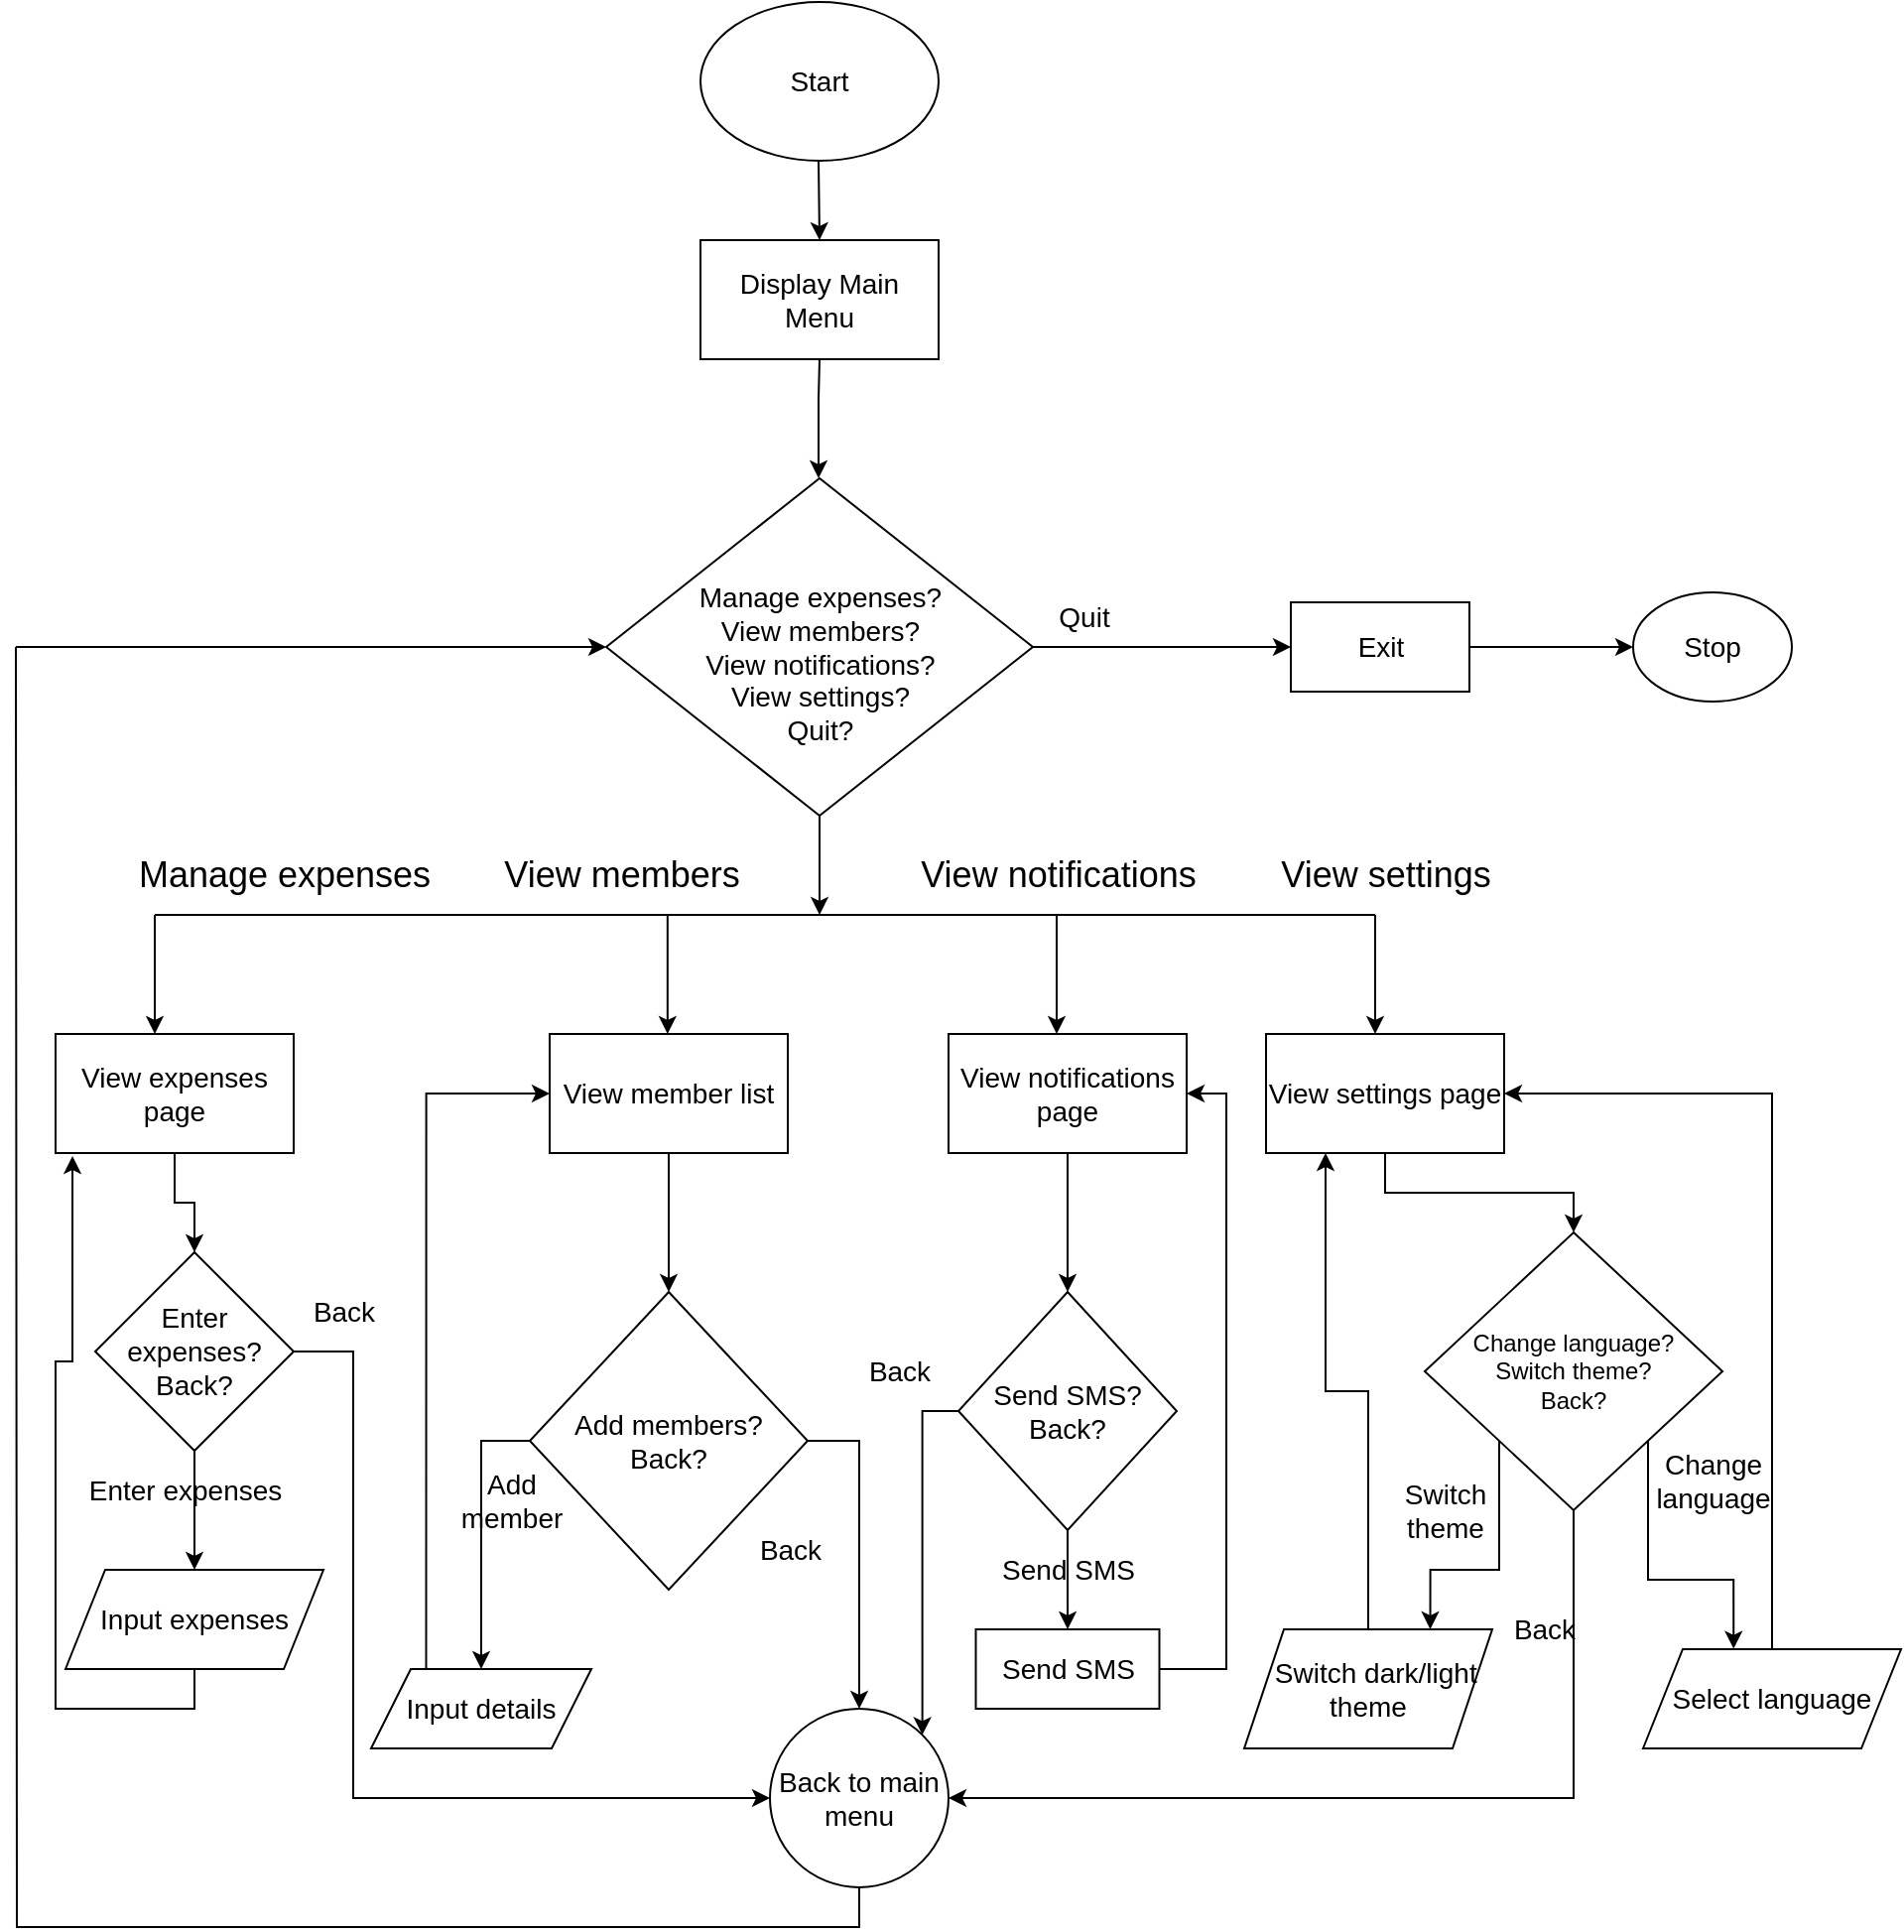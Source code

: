 <mxfile version="21.1.8">
  <diagram name="Page-1" id="Odwkx8rwiTy1Kvn3aBWq">
    <mxGraphModel dx="1034" dy="481" grid="1" gridSize="10" guides="1" tooltips="1" connect="1" arrows="1" fold="1" page="1" pageScale="1" pageWidth="1200" pageHeight="1600" math="0" shadow="0">
      <root>
        <mxCell id="0" />
        <mxCell id="1" parent="0" />
        <mxCell id="83Wj5uCAMCzyoMkEMiXE-1" value="&lt;font style=&quot;font-size: 14px;&quot;&gt;Start&lt;/font&gt;" style="ellipse;whiteSpace=wrap;html=1;" parent="1" vertex="1">
          <mxGeometry x="375" y="20" width="120" height="80" as="geometry" />
        </mxCell>
        <mxCell id="83Wj5uCAMCzyoMkEMiXE-2" value="&lt;font style=&quot;font-size: 14px;&quot;&gt;Display Main Menu&lt;/font&gt;" style="rounded=0;whiteSpace=wrap;html=1;" parent="1" vertex="1">
          <mxGeometry x="375" y="140" width="120" height="60" as="geometry" />
        </mxCell>
        <mxCell id="83Wj5uCAMCzyoMkEMiXE-10" style="edgeStyle=orthogonalEdgeStyle;rounded=0;orthogonalLoop=1;jettySize=auto;html=1;exitX=0.5;exitY=1;exitDx=0;exitDy=0;" parent="1" source="83Wj5uCAMCzyoMkEMiXE-3" edge="1">
          <mxGeometry relative="1" as="geometry">
            <mxPoint x="435" y="480" as="targetPoint" />
          </mxGeometry>
        </mxCell>
        <mxCell id="83Wj5uCAMCzyoMkEMiXE-103" value="" style="edgeStyle=orthogonalEdgeStyle;rounded=0;orthogonalLoop=1;jettySize=auto;html=1;" parent="1" source="83Wj5uCAMCzyoMkEMiXE-3" target="83Wj5uCAMCzyoMkEMiXE-102" edge="1">
          <mxGeometry relative="1" as="geometry" />
        </mxCell>
        <mxCell id="83Wj5uCAMCzyoMkEMiXE-3" value="&lt;font style=&quot;font-size: 14px;&quot;&gt;&lt;br&gt;Manage expenses?&lt;br&gt;View members?&lt;br&gt;View notifications?&lt;br&gt;View settings?&lt;br&gt;Quit?&lt;/font&gt;" style="rhombus;whiteSpace=wrap;html=1;" parent="1" vertex="1">
          <mxGeometry x="327.5" y="260" width="215" height="170" as="geometry" />
        </mxCell>
        <mxCell id="83Wj5uCAMCzyoMkEMiXE-4" value="" style="endArrow=classic;html=1;rounded=0;" parent="1" edge="1">
          <mxGeometry width="50" height="50" relative="1" as="geometry">
            <mxPoint x="435" y="200" as="sourcePoint" />
            <mxPoint x="434.5" y="260" as="targetPoint" />
            <Array as="points">
              <mxPoint x="434.5" y="220" />
            </Array>
          </mxGeometry>
        </mxCell>
        <mxCell id="83Wj5uCAMCzyoMkEMiXE-7" value="" style="endArrow=classic;html=1;rounded=0;" parent="1" edge="1">
          <mxGeometry width="50" height="50" relative="1" as="geometry">
            <mxPoint x="434.5" y="100" as="sourcePoint" />
            <mxPoint x="435" y="140" as="targetPoint" />
          </mxGeometry>
        </mxCell>
        <mxCell id="83Wj5uCAMCzyoMkEMiXE-9" value="" style="endArrow=none;html=1;rounded=0;" parent="1" edge="1">
          <mxGeometry width="50" height="50" relative="1" as="geometry">
            <mxPoint x="100" y="480" as="sourcePoint" />
            <mxPoint x="715" y="480" as="targetPoint" />
            <Array as="points">
              <mxPoint x="435" y="480" />
            </Array>
          </mxGeometry>
        </mxCell>
        <mxCell id="83Wj5uCAMCzyoMkEMiXE-11" value="" style="endArrow=classic;html=1;rounded=0;" parent="1" edge="1">
          <mxGeometry width="50" height="50" relative="1" as="geometry">
            <mxPoint x="100" y="480" as="sourcePoint" />
            <mxPoint x="100" y="540" as="targetPoint" />
          </mxGeometry>
        </mxCell>
        <mxCell id="83Wj5uCAMCzyoMkEMiXE-12" value="" style="endArrow=classic;html=1;rounded=0;" parent="1" edge="1">
          <mxGeometry width="50" height="50" relative="1" as="geometry">
            <mxPoint x="554.5" y="480" as="sourcePoint" />
            <mxPoint x="554.5" y="540" as="targetPoint" />
          </mxGeometry>
        </mxCell>
        <mxCell id="83Wj5uCAMCzyoMkEMiXE-13" value="" style="endArrow=classic;html=1;rounded=0;" parent="1" edge="1">
          <mxGeometry width="50" height="50" relative="1" as="geometry">
            <mxPoint x="358.41" y="480" as="sourcePoint" />
            <mxPoint x="358.41" y="540" as="targetPoint" />
          </mxGeometry>
        </mxCell>
        <mxCell id="83Wj5uCAMCzyoMkEMiXE-14" value="" style="endArrow=classic;html=1;rounded=0;" parent="1" edge="1">
          <mxGeometry width="50" height="50" relative="1" as="geometry">
            <mxPoint x="715" y="480" as="sourcePoint" />
            <mxPoint x="715" y="540" as="targetPoint" />
          </mxGeometry>
        </mxCell>
        <mxCell id="83Wj5uCAMCzyoMkEMiXE-16" value="&lt;font style=&quot;font-size: 18px;&quot;&gt;Manage expenses&lt;/font&gt;" style="text;html=1;align=center;verticalAlign=middle;resizable=0;points=[];autosize=1;strokeColor=none;fillColor=none;" parent="1" vertex="1">
          <mxGeometry x="80" y="440" width="170" height="40" as="geometry" />
        </mxCell>
        <mxCell id="83Wj5uCAMCzyoMkEMiXE-17" value="&lt;font style=&quot;font-size: 18px;&quot;&gt;View members&lt;/font&gt;" style="text;html=1;align=center;verticalAlign=middle;resizable=0;points=[];autosize=1;strokeColor=none;fillColor=none;" parent="1" vertex="1">
          <mxGeometry x="265" y="440" width="140" height="40" as="geometry" />
        </mxCell>
        <mxCell id="83Wj5uCAMCzyoMkEMiXE-18" value="&lt;font style=&quot;font-size: 18px;&quot;&gt;View notifications&lt;/font&gt;" style="text;html=1;align=center;verticalAlign=middle;resizable=0;points=[];autosize=1;strokeColor=none;fillColor=none;" parent="1" vertex="1">
          <mxGeometry x="475" y="440" width="160" height="40" as="geometry" />
        </mxCell>
        <mxCell id="83Wj5uCAMCzyoMkEMiXE-19" value="&lt;font style=&quot;font-size: 18px;&quot;&gt;View settings&lt;/font&gt;" style="text;html=1;align=center;verticalAlign=middle;resizable=0;points=[];autosize=1;strokeColor=none;fillColor=none;" parent="1" vertex="1">
          <mxGeometry x="655" y="440" width="130" height="40" as="geometry" />
        </mxCell>
        <mxCell id="83Wj5uCAMCzyoMkEMiXE-47" value="" style="edgeStyle=orthogonalEdgeStyle;rounded=0;orthogonalLoop=1;jettySize=auto;html=1;" parent="1" source="83Wj5uCAMCzyoMkEMiXE-20" target="83Wj5uCAMCzyoMkEMiXE-46" edge="1">
          <mxGeometry relative="1" as="geometry" />
        </mxCell>
        <mxCell id="83Wj5uCAMCzyoMkEMiXE-20" value="&lt;font style=&quot;font-size: 14px;&quot;&gt;View expenses page&lt;/font&gt;" style="rounded=0;whiteSpace=wrap;html=1;" parent="1" vertex="1">
          <mxGeometry x="50" y="540" width="120" height="60" as="geometry" />
        </mxCell>
        <mxCell id="83Wj5uCAMCzyoMkEMiXE-28" value="" style="edgeStyle=orthogonalEdgeStyle;rounded=0;orthogonalLoop=1;jettySize=auto;html=1;" parent="1" source="83Wj5uCAMCzyoMkEMiXE-21" target="83Wj5uCAMCzyoMkEMiXE-27" edge="1">
          <mxGeometry relative="1" as="geometry" />
        </mxCell>
        <mxCell id="83Wj5uCAMCzyoMkEMiXE-21" value="&lt;font style=&quot;font-size: 14px;&quot;&gt;View member list&lt;/font&gt;" style="rounded=0;whiteSpace=wrap;html=1;" parent="1" vertex="1">
          <mxGeometry x="299" y="540" width="120" height="60" as="geometry" />
        </mxCell>
        <mxCell id="83Wj5uCAMCzyoMkEMiXE-65" value="" style="edgeStyle=orthogonalEdgeStyle;rounded=0;orthogonalLoop=1;jettySize=auto;html=1;" parent="1" source="83Wj5uCAMCzyoMkEMiXE-22" target="83Wj5uCAMCzyoMkEMiXE-64" edge="1">
          <mxGeometry relative="1" as="geometry" />
        </mxCell>
        <mxCell id="83Wj5uCAMCzyoMkEMiXE-22" value="&lt;font style=&quot;font-size: 14px;&quot;&gt;View notifications page&lt;/font&gt;" style="rounded=0;whiteSpace=wrap;html=1;" parent="1" vertex="1">
          <mxGeometry x="500" y="540" width="120" height="60" as="geometry" />
        </mxCell>
        <mxCell id="83Wj5uCAMCzyoMkEMiXE-85" value="" style="edgeStyle=orthogonalEdgeStyle;rounded=0;orthogonalLoop=1;jettySize=auto;html=1;" parent="1" source="83Wj5uCAMCzyoMkEMiXE-23" target="83Wj5uCAMCzyoMkEMiXE-84" edge="1">
          <mxGeometry relative="1" as="geometry" />
        </mxCell>
        <mxCell id="83Wj5uCAMCzyoMkEMiXE-23" value="&lt;font style=&quot;font-size: 14px;&quot;&gt;View settings page&lt;/font&gt;" style="rounded=0;whiteSpace=wrap;html=1;" parent="1" vertex="1">
          <mxGeometry x="660" y="540" width="120" height="60" as="geometry" />
        </mxCell>
        <mxCell id="83Wj5uCAMCzyoMkEMiXE-36" style="edgeStyle=orthogonalEdgeStyle;rounded=0;orthogonalLoop=1;jettySize=auto;html=1;exitX=0;exitY=0.5;exitDx=0;exitDy=0;entryX=0.5;entryY=0;entryDx=0;entryDy=0;" parent="1" source="83Wj5uCAMCzyoMkEMiXE-27" target="83Wj5uCAMCzyoMkEMiXE-33" edge="1">
          <mxGeometry relative="1" as="geometry" />
        </mxCell>
        <mxCell id="JMQAI7Z7ulw4zDSkYHIL-11" style="edgeStyle=orthogonalEdgeStyle;rounded=0;orthogonalLoop=1;jettySize=auto;html=1;exitX=1;exitY=0.5;exitDx=0;exitDy=0;entryX=0.5;entryY=0;entryDx=0;entryDy=0;" edge="1" parent="1" source="83Wj5uCAMCzyoMkEMiXE-27" target="83Wj5uCAMCzyoMkEMiXE-42">
          <mxGeometry relative="1" as="geometry" />
        </mxCell>
        <mxCell id="83Wj5uCAMCzyoMkEMiXE-27" value="&lt;font style=&quot;font-size: 14px;&quot;&gt;Add members?&lt;br&gt;Back?&lt;/font&gt;" style="rhombus;whiteSpace=wrap;html=1;rounded=0;" parent="1" vertex="1">
          <mxGeometry x="289" y="670" width="140" height="150" as="geometry" />
        </mxCell>
        <mxCell id="83Wj5uCAMCzyoMkEMiXE-41" style="edgeStyle=orthogonalEdgeStyle;rounded=0;orthogonalLoop=1;jettySize=auto;html=1;exitX=0.25;exitY=0;exitDx=0;exitDy=0;entryX=0;entryY=0.5;entryDx=0;entryDy=0;" parent="1" source="83Wj5uCAMCzyoMkEMiXE-33" target="83Wj5uCAMCzyoMkEMiXE-21" edge="1">
          <mxGeometry relative="1" as="geometry" />
        </mxCell>
        <mxCell id="83Wj5uCAMCzyoMkEMiXE-33" value="&lt;font style=&quot;font-size: 14px;&quot;&gt;Input details&lt;/font&gt;" style="shape=parallelogram;perimeter=parallelogramPerimeter;whiteSpace=wrap;html=1;fixedSize=1;" parent="1" vertex="1">
          <mxGeometry x="209" y="860" width="111" height="40" as="geometry" />
        </mxCell>
        <mxCell id="83Wj5uCAMCzyoMkEMiXE-100" style="edgeStyle=orthogonalEdgeStyle;rounded=0;orthogonalLoop=1;jettySize=auto;html=1;exitX=0.5;exitY=1;exitDx=0;exitDy=0;endArrow=none;endFill=0;" parent="1" source="83Wj5uCAMCzyoMkEMiXE-42" edge="1">
          <mxGeometry relative="1" as="geometry">
            <mxPoint x="30" y="345" as="targetPoint" />
          </mxGeometry>
        </mxCell>
        <mxCell id="83Wj5uCAMCzyoMkEMiXE-42" value="&lt;font style=&quot;font-size: 14px;&quot;&gt;Back to main menu&lt;/font&gt;" style="ellipse;whiteSpace=wrap;html=1;aspect=fixed;" parent="1" vertex="1">
          <mxGeometry x="410" y="880" width="90" height="90" as="geometry" />
        </mxCell>
        <mxCell id="83Wj5uCAMCzyoMkEMiXE-44" value="&lt;font style=&quot;font-size: 14px;&quot;&gt;Add member&lt;/font&gt;" style="text;html=1;strokeColor=none;fillColor=none;align=center;verticalAlign=middle;whiteSpace=wrap;rounded=0;" parent="1" vertex="1">
          <mxGeometry x="250" y="760" width="60" height="30" as="geometry" />
        </mxCell>
        <mxCell id="JMQAI7Z7ulw4zDSkYHIL-3" style="edgeStyle=orthogonalEdgeStyle;rounded=0;orthogonalLoop=1;jettySize=auto;html=1;exitX=1;exitY=0.5;exitDx=0;exitDy=0;entryX=0;entryY=0.5;entryDx=0;entryDy=0;" edge="1" parent="1" source="83Wj5uCAMCzyoMkEMiXE-46" target="83Wj5uCAMCzyoMkEMiXE-42">
          <mxGeometry relative="1" as="geometry">
            <Array as="points">
              <mxPoint x="200" y="700" />
              <mxPoint x="200" y="925" />
            </Array>
          </mxGeometry>
        </mxCell>
        <mxCell id="JMQAI7Z7ulw4zDSkYHIL-5" style="edgeStyle=orthogonalEdgeStyle;rounded=0;orthogonalLoop=1;jettySize=auto;html=1;exitX=0.5;exitY=1;exitDx=0;exitDy=0;entryX=0.5;entryY=0;entryDx=0;entryDy=0;" edge="1" parent="1" source="83Wj5uCAMCzyoMkEMiXE-46" target="83Wj5uCAMCzyoMkEMiXE-57">
          <mxGeometry relative="1" as="geometry" />
        </mxCell>
        <mxCell id="83Wj5uCAMCzyoMkEMiXE-46" value="&lt;font style=&quot;&quot;&gt;&lt;font style=&quot;font-size: 14px;&quot;&gt;Enter expenses?&lt;br&gt;Back?&lt;/font&gt;&lt;br&gt;&lt;/font&gt;" style="rhombus;whiteSpace=wrap;html=1;rounded=0;" parent="1" vertex="1">
          <mxGeometry x="70" y="650" width="100" height="100" as="geometry" />
        </mxCell>
        <mxCell id="83Wj5uCAMCzyoMkEMiXE-56" value="&lt;font style=&quot;font-size: 14px;&quot;&gt;Back&lt;/font&gt;" style="text;html=1;align=center;verticalAlign=middle;resizable=0;points=[];autosize=1;strokeColor=none;fillColor=none;" parent="1" vertex="1">
          <mxGeometry x="170" y="665" width="50" height="30" as="geometry" />
        </mxCell>
        <mxCell id="JMQAI7Z7ulw4zDSkYHIL-6" style="edgeStyle=orthogonalEdgeStyle;rounded=0;orthogonalLoop=1;jettySize=auto;html=1;exitX=0.5;exitY=1;exitDx=0;exitDy=0;entryX=0.071;entryY=1.025;entryDx=0;entryDy=0;entryPerimeter=0;" edge="1" parent="1" source="83Wj5uCAMCzyoMkEMiXE-57" target="83Wj5uCAMCzyoMkEMiXE-20">
          <mxGeometry relative="1" as="geometry">
            <Array as="points">
              <mxPoint x="120" y="880" />
              <mxPoint x="50" y="880" />
              <mxPoint x="50" y="705" />
              <mxPoint x="59" y="705" />
            </Array>
          </mxGeometry>
        </mxCell>
        <mxCell id="83Wj5uCAMCzyoMkEMiXE-57" value="&lt;font style=&quot;font-size: 14px;&quot;&gt;Input expenses&lt;/font&gt;" style="shape=parallelogram;perimeter=parallelogramPerimeter;whiteSpace=wrap;html=1;fixedSize=1;" parent="1" vertex="1">
          <mxGeometry x="55" y="810" width="130" height="50" as="geometry" />
        </mxCell>
        <mxCell id="JMQAI7Z7ulw4zDSkYHIL-10" style="edgeStyle=orthogonalEdgeStyle;rounded=0;orthogonalLoop=1;jettySize=auto;html=1;exitX=0;exitY=0.5;exitDx=0;exitDy=0;entryX=1;entryY=0;entryDx=0;entryDy=0;" edge="1" parent="1" source="83Wj5uCAMCzyoMkEMiXE-64" target="83Wj5uCAMCzyoMkEMiXE-42">
          <mxGeometry relative="1" as="geometry">
            <Array as="points">
              <mxPoint x="487" y="730" />
            </Array>
          </mxGeometry>
        </mxCell>
        <mxCell id="JMQAI7Z7ulw4zDSkYHIL-13" style="edgeStyle=orthogonalEdgeStyle;rounded=0;orthogonalLoop=1;jettySize=auto;html=1;exitX=0.5;exitY=1;exitDx=0;exitDy=0;" edge="1" parent="1" source="83Wj5uCAMCzyoMkEMiXE-64" target="JMQAI7Z7ulw4zDSkYHIL-12">
          <mxGeometry relative="1" as="geometry" />
        </mxCell>
        <mxCell id="83Wj5uCAMCzyoMkEMiXE-64" value="&lt;span style=&quot;font-size: 14px;&quot;&gt;Send SMS?Back?&lt;br&gt;&lt;/span&gt;" style="rhombus;whiteSpace=wrap;html=1;rounded=0;" parent="1" vertex="1">
          <mxGeometry x="505" y="670" width="110" height="120" as="geometry" />
        </mxCell>
        <mxCell id="83Wj5uCAMCzyoMkEMiXE-75" value="&lt;font style=&quot;font-size: 14px;&quot;&gt;Back&lt;/font&gt;" style="text;html=1;align=center;verticalAlign=middle;resizable=0;points=[];autosize=1;strokeColor=none;fillColor=none;" parent="1" vertex="1">
          <mxGeometry x="450" y="695" width="50" height="30" as="geometry" />
        </mxCell>
        <mxCell id="83Wj5uCAMCzyoMkEMiXE-91" style="edgeStyle=orthogonalEdgeStyle;rounded=0;orthogonalLoop=1;jettySize=auto;html=1;exitX=0.5;exitY=1;exitDx=0;exitDy=0;entryX=1;entryY=0.5;entryDx=0;entryDy=0;" parent="1" source="83Wj5uCAMCzyoMkEMiXE-84" target="83Wj5uCAMCzyoMkEMiXE-42" edge="1">
          <mxGeometry relative="1" as="geometry" />
        </mxCell>
        <mxCell id="83Wj5uCAMCzyoMkEMiXE-95" style="edgeStyle=orthogonalEdgeStyle;rounded=0;orthogonalLoop=1;jettySize=auto;html=1;exitX=0;exitY=1;exitDx=0;exitDy=0;entryX=0.75;entryY=0;entryDx=0;entryDy=0;" parent="1" source="83Wj5uCAMCzyoMkEMiXE-84" target="83Wj5uCAMCzyoMkEMiXE-86" edge="1">
          <mxGeometry relative="1" as="geometry" />
        </mxCell>
        <mxCell id="83Wj5uCAMCzyoMkEMiXE-96" style="edgeStyle=orthogonalEdgeStyle;rounded=0;orthogonalLoop=1;jettySize=auto;html=1;exitX=1;exitY=1;exitDx=0;exitDy=0;entryX=0.351;entryY=-0.004;entryDx=0;entryDy=0;entryPerimeter=0;" parent="1" source="83Wj5uCAMCzyoMkEMiXE-84" target="83Wj5uCAMCzyoMkEMiXE-89" edge="1">
          <mxGeometry relative="1" as="geometry" />
        </mxCell>
        <mxCell id="83Wj5uCAMCzyoMkEMiXE-84" value="Change language?&lt;br&gt;Switch theme?&lt;br&gt;Back?" style="rhombus;whiteSpace=wrap;html=1;rounded=0;" parent="1" vertex="1">
          <mxGeometry x="740" y="640" width="150" height="140" as="geometry" />
        </mxCell>
        <mxCell id="83Wj5uCAMCzyoMkEMiXE-93" style="edgeStyle=orthogonalEdgeStyle;rounded=0;orthogonalLoop=1;jettySize=auto;html=1;exitX=0.5;exitY=0;exitDx=0;exitDy=0;entryX=0.25;entryY=1;entryDx=0;entryDy=0;" parent="1" source="83Wj5uCAMCzyoMkEMiXE-86" target="83Wj5uCAMCzyoMkEMiXE-23" edge="1">
          <mxGeometry relative="1" as="geometry" />
        </mxCell>
        <mxCell id="83Wj5uCAMCzyoMkEMiXE-86" value="&lt;font style=&quot;font-size: 14px;&quot;&gt;&amp;nbsp; Switch dark/light theme&lt;/font&gt;" style="shape=parallelogram;perimeter=parallelogramPerimeter;whiteSpace=wrap;html=1;fixedSize=1;" parent="1" vertex="1">
          <mxGeometry x="649" y="840" width="125" height="60" as="geometry" />
        </mxCell>
        <mxCell id="83Wj5uCAMCzyoMkEMiXE-94" style="edgeStyle=orthogonalEdgeStyle;rounded=0;orthogonalLoop=1;jettySize=auto;html=1;exitX=0.5;exitY=0;exitDx=0;exitDy=0;entryX=1;entryY=0.5;entryDx=0;entryDy=0;" parent="1" source="83Wj5uCAMCzyoMkEMiXE-89" target="83Wj5uCAMCzyoMkEMiXE-23" edge="1">
          <mxGeometry relative="1" as="geometry" />
        </mxCell>
        <mxCell id="83Wj5uCAMCzyoMkEMiXE-89" value="&lt;font style=&quot;font-size: 14px;&quot;&gt;Select language&lt;/font&gt;" style="shape=parallelogram;perimeter=parallelogramPerimeter;whiteSpace=wrap;html=1;fixedSize=1;" parent="1" vertex="1">
          <mxGeometry x="850" y="850" width="130" height="50" as="geometry" />
        </mxCell>
        <mxCell id="83Wj5uCAMCzyoMkEMiXE-97" value="&lt;font style=&quot;font-size: 14px;&quot;&gt;Switch &lt;br&gt;theme&lt;/font&gt;" style="text;html=1;align=center;verticalAlign=middle;resizable=0;points=[];autosize=1;strokeColor=none;fillColor=none;" parent="1" vertex="1">
          <mxGeometry x="720" y="755" width="60" height="50" as="geometry" />
        </mxCell>
        <mxCell id="83Wj5uCAMCzyoMkEMiXE-98" value="&lt;font style=&quot;font-size: 14px;&quot;&gt;Back&lt;/font&gt;" style="text;html=1;align=center;verticalAlign=middle;resizable=0;points=[];autosize=1;strokeColor=none;fillColor=none;" parent="1" vertex="1">
          <mxGeometry x="775" y="825" width="50" height="30" as="geometry" />
        </mxCell>
        <mxCell id="83Wj5uCAMCzyoMkEMiXE-99" value="&lt;font style=&quot;font-size: 14px;&quot;&gt;Change&lt;br&gt;language&lt;/font&gt;" style="text;html=1;align=center;verticalAlign=middle;resizable=0;points=[];autosize=1;strokeColor=none;fillColor=none;" parent="1" vertex="1">
          <mxGeometry x="845" y="740" width="80" height="50" as="geometry" />
        </mxCell>
        <mxCell id="83Wj5uCAMCzyoMkEMiXE-101" value="" style="endArrow=classic;html=1;rounded=0;endFill=1;entryX=0;entryY=0.5;entryDx=0;entryDy=0;" parent="1" target="83Wj5uCAMCzyoMkEMiXE-3" edge="1">
          <mxGeometry width="50" height="50" relative="1" as="geometry">
            <mxPoint x="30" y="345" as="sourcePoint" />
            <mxPoint x="100" y="350" as="targetPoint" />
          </mxGeometry>
        </mxCell>
        <mxCell id="83Wj5uCAMCzyoMkEMiXE-114" style="edgeStyle=orthogonalEdgeStyle;rounded=0;orthogonalLoop=1;jettySize=auto;html=1;exitX=1;exitY=0.5;exitDx=0;exitDy=0;entryX=0;entryY=0.5;entryDx=0;entryDy=0;" parent="1" source="83Wj5uCAMCzyoMkEMiXE-102" target="83Wj5uCAMCzyoMkEMiXE-105" edge="1">
          <mxGeometry relative="1" as="geometry" />
        </mxCell>
        <mxCell id="83Wj5uCAMCzyoMkEMiXE-102" value="&lt;font style=&quot;font-size: 14px;&quot;&gt;Exit&lt;/font&gt;" style="whiteSpace=wrap;html=1;" parent="1" vertex="1">
          <mxGeometry x="672.5" y="322.5" width="90" height="45" as="geometry" />
        </mxCell>
        <mxCell id="83Wj5uCAMCzyoMkEMiXE-104" value="&lt;font style=&quot;font-size: 14px;&quot;&gt;Quit&lt;/font&gt;" style="text;html=1;align=center;verticalAlign=middle;resizable=0;points=[];autosize=1;strokeColor=none;fillColor=none;" parent="1" vertex="1">
          <mxGeometry x="542.5" y="315" width="50" height="30" as="geometry" />
        </mxCell>
        <mxCell id="83Wj5uCAMCzyoMkEMiXE-105" value="&lt;font style=&quot;font-size: 14px;&quot;&gt;Stop&lt;/font&gt;" style="ellipse;whiteSpace=wrap;html=1;" parent="1" vertex="1">
          <mxGeometry x="845" y="317.5" width="80" height="55" as="geometry" />
        </mxCell>
        <mxCell id="83Wj5uCAMCzyoMkEMiXE-113" value="&lt;font style=&quot;font-size: 14px;&quot;&gt;Enter expenses&lt;/font&gt;" style="text;html=1;align=center;verticalAlign=middle;resizable=0;points=[];autosize=1;strokeColor=none;fillColor=none;" parent="1" vertex="1">
          <mxGeometry x="55" y="755" width="120" height="30" as="geometry" />
        </mxCell>
        <mxCell id="JMQAI7Z7ulw4zDSkYHIL-8" value="&lt;font style=&quot;font-size: 14px;&quot;&gt;Back&lt;/font&gt;" style="text;html=1;align=center;verticalAlign=middle;resizable=0;points=[];autosize=1;strokeColor=none;fillColor=none;" vertex="1" parent="1">
          <mxGeometry x="395" y="785" width="50" height="30" as="geometry" />
        </mxCell>
        <mxCell id="JMQAI7Z7ulw4zDSkYHIL-14" style="edgeStyle=orthogonalEdgeStyle;rounded=0;orthogonalLoop=1;jettySize=auto;html=1;exitX=1;exitY=0.5;exitDx=0;exitDy=0;entryX=1;entryY=0.5;entryDx=0;entryDy=0;" edge="1" parent="1" source="JMQAI7Z7ulw4zDSkYHIL-12" target="83Wj5uCAMCzyoMkEMiXE-22">
          <mxGeometry relative="1" as="geometry">
            <Array as="points">
              <mxPoint x="640" y="860" />
              <mxPoint x="640" y="570" />
            </Array>
          </mxGeometry>
        </mxCell>
        <mxCell id="JMQAI7Z7ulw4zDSkYHIL-12" value="&lt;span style=&quot;font-size: 14px;&quot;&gt;Send SMS&lt;br&gt;&lt;/span&gt;" style="rounded=0;whiteSpace=wrap;html=1;" vertex="1" parent="1">
          <mxGeometry x="513.75" y="840" width="92.5" height="40" as="geometry" />
        </mxCell>
        <mxCell id="JMQAI7Z7ulw4zDSkYHIL-16" value="&lt;font style=&quot;font-size: 14px;&quot;&gt;Send SMS&lt;/font&gt;" style="text;html=1;align=center;verticalAlign=middle;resizable=0;points=[];autosize=1;strokeColor=none;fillColor=none;" vertex="1" parent="1">
          <mxGeometry x="515" y="795" width="90" height="30" as="geometry" />
        </mxCell>
      </root>
    </mxGraphModel>
  </diagram>
</mxfile>
